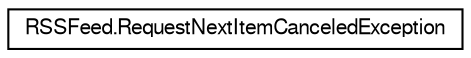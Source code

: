 digraph G
{
  edge [fontname="FreeSans",fontsize="10",labelfontname="FreeSans",labelfontsize="10"];
  node [fontname="FreeSans",fontsize="10",shape=record];
  rankdir=LR;
  Node1 [label="RSSFeed.RequestNextItemCanceledException",height=0.2,width=0.4,color="black", fillcolor="white", style="filled",URL="$dd/d38/classcom_1_1scoreloop_1_1client_1_1android_1_1core_1_1addon_1_1_r_s_s_feed_1_1_request_next_item_canceled_exception.html"];
}
